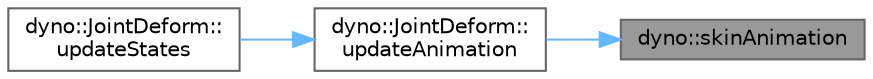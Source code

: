 digraph "dyno::skinAnimation"
{
 // LATEX_PDF_SIZE
  bgcolor="transparent";
  edge [fontname=Helvetica,fontsize=10,labelfontname=Helvetica,labelfontsize=10];
  node [fontname=Helvetica,fontsize=10,shape=box,height=0.2,width=0.4];
  rankdir="RL";
  Node1 [id="Node000001",label="dyno::skinAnimation",height=0.2,width=0.4,color="gray40", fillcolor="grey60", style="filled", fontcolor="black",tooltip=" "];
  Node1 -> Node2 [id="edge1_Node000001_Node000002",dir="back",color="steelblue1",style="solid",tooltip=" "];
  Node2 [id="Node000002",label="dyno::JointDeform::\lupdateAnimation",height=0.2,width=0.4,color="grey40", fillcolor="white", style="filled",URL="$classdyno_1_1_joint_deform.html#a1d42849a8d35858cb53487a664e9b5d2",tooltip=" "];
  Node2 -> Node3 [id="edge2_Node000002_Node000003",dir="back",color="steelblue1",style="solid",tooltip=" "];
  Node3 [id="Node000003",label="dyno::JointDeform::\lupdateStates",height=0.2,width=0.4,color="grey40", fillcolor="white", style="filled",URL="$classdyno_1_1_joint_deform.html#a250cf9513b6e60c50d363e3bce29449d",tooltip=" "];
}
